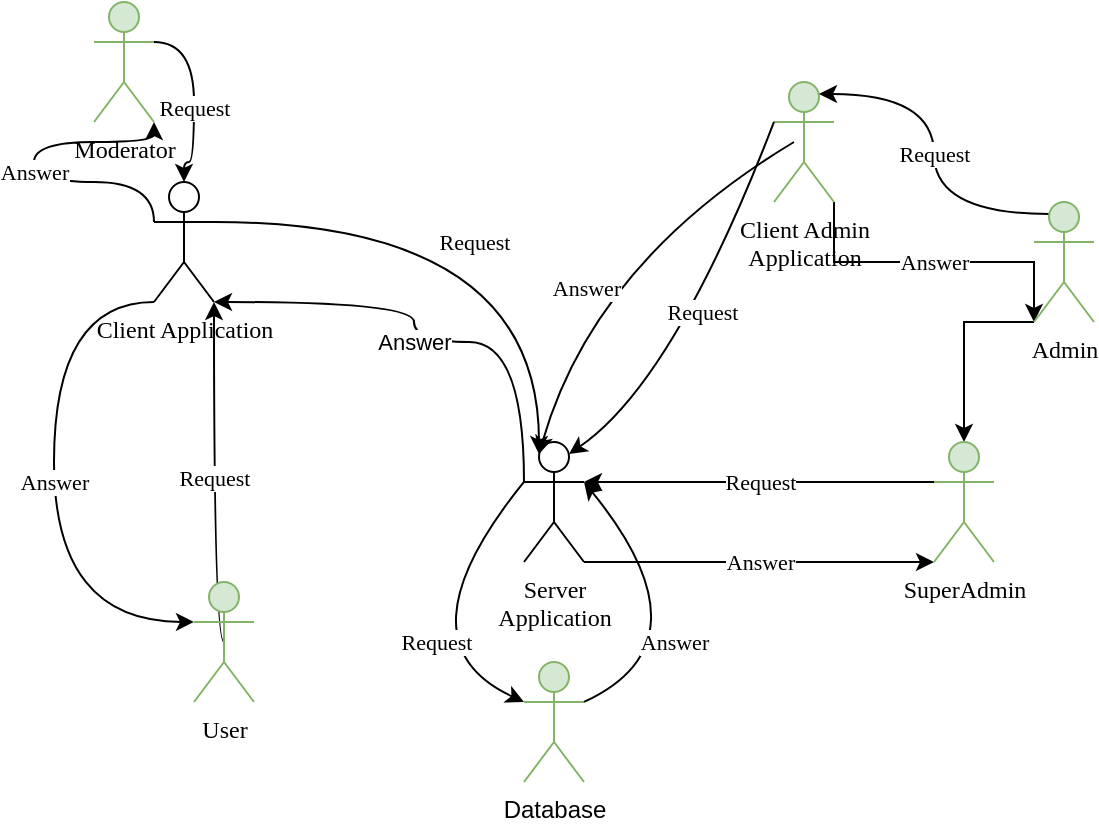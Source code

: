 <mxfile version="14.4.3" type="device"><diagram id="jf7HnNIl4NQS151hu9h0" name="Страница 1"><mxGraphModel dx="1182" dy="732" grid="1" gridSize="10" guides="1" tooltips="1" connect="1" arrows="1" fold="1" page="1" pageScale="1" pageWidth="827" pageHeight="1169" math="0" shadow="0"><root><mxCell id="0"/><mxCell id="1" parent="0"/><mxCell id="HCPBV8boz_dHt3dmRjEA-1" value="Database" style="shape=umlActor;verticalLabelPosition=bottom;verticalAlign=top;html=1;outlineConnect=0;fillColor=#d5e8d4;strokeColor=#82b366;" vertex="1" parent="1"><mxGeometry x="495" y="800" width="30" height="60" as="geometry"/></mxCell><mxCell id="HCPBV8boz_dHt3dmRjEA-2" value="&lt;font face=&quot;Times New Roman&quot;&gt;Answer&lt;/font&gt;" style="edgeStyle=orthogonalEdgeStyle;curved=1;orthogonalLoop=1;jettySize=auto;html=1;exitX=1;exitY=1;exitDx=0;exitDy=0;exitPerimeter=0;entryX=0;entryY=1;entryDx=0;entryDy=0;entryPerimeter=0;" edge="1" parent="1" source="HCPBV8boz_dHt3dmRjEA-4" target="HCPBV8boz_dHt3dmRjEA-15"><mxGeometry relative="1" as="geometry"><Array as="points"><mxPoint x="650" y="750"/><mxPoint x="650" y="750"/></Array></mxGeometry></mxCell><mxCell id="HCPBV8boz_dHt3dmRjEA-3" value="Answer" style="edgeStyle=orthogonalEdgeStyle;curved=1;orthogonalLoop=1;jettySize=auto;html=1;exitX=0;exitY=0.333;exitDx=0;exitDy=0;exitPerimeter=0;entryX=1;entryY=1;entryDx=0;entryDy=0;entryPerimeter=0;" edge="1" parent="1" source="HCPBV8boz_dHt3dmRjEA-4" target="HCPBV8boz_dHt3dmRjEA-19"><mxGeometry x="0.02" relative="1" as="geometry"><Array as="points"><mxPoint x="495" y="640"/><mxPoint x="440" y="640"/><mxPoint x="440" y="620"/></Array><mxPoint as="offset"/></mxGeometry></mxCell><mxCell id="HCPBV8boz_dHt3dmRjEA-4" value="&lt;font face=&quot;Times New Roman&quot;&gt;Server &lt;br&gt;Application&lt;/font&gt;" style="shape=umlActor;verticalLabelPosition=bottom;verticalAlign=top;html=1;outlineConnect=0;" vertex="1" parent="1"><mxGeometry x="495" y="690" width="30" height="60" as="geometry"/></mxCell><mxCell id="HCPBV8boz_dHt3dmRjEA-5" value="&lt;font face=&quot;Times New Roman&quot;&gt;Request&lt;/font&gt;" style="endArrow=classic;html=1;exitX=0;exitY=0.333;exitDx=0;exitDy=0;exitPerimeter=0;entryX=0;entryY=0.333;entryDx=0;entryDy=0;entryPerimeter=0;curved=1;" edge="1" parent="1" source="HCPBV8boz_dHt3dmRjEA-4" target="HCPBV8boz_dHt3dmRjEA-1"><mxGeometry x="0.395" y="9" width="50" height="50" relative="1" as="geometry"><mxPoint x="270" y="860" as="sourcePoint"/><mxPoint x="320" y="810" as="targetPoint"/><Array as="points"><mxPoint x="430" y="790"/></Array><mxPoint as="offset"/></mxGeometry></mxCell><mxCell id="HCPBV8boz_dHt3dmRjEA-6" value="&lt;font face=&quot;Times New Roman&quot;&gt;Answer&lt;/font&gt;" style="endArrow=classic;html=1;exitX=1;exitY=0.333;exitDx=0;exitDy=0;exitPerimeter=0;entryX=1;entryY=0.333;entryDx=0;entryDy=0;entryPerimeter=0;curved=1;" edge="1" parent="1" source="HCPBV8boz_dHt3dmRjEA-1" target="HCPBV8boz_dHt3dmRjEA-4"><mxGeometry x="-0.387" y="8" width="50" height="50" relative="1" as="geometry"><mxPoint x="650" y="870" as="sourcePoint"/><mxPoint x="700" y="820" as="targetPoint"/><Array as="points"><mxPoint x="590" y="790"/></Array><mxPoint as="offset"/></mxGeometry></mxCell><mxCell id="HCPBV8boz_dHt3dmRjEA-7" value="&lt;font face=&quot;Times New Roman&quot;&gt;Answer&lt;/font&gt;" style="edgeStyle=orthogonalEdgeStyle;orthogonalLoop=1;jettySize=auto;html=1;exitX=1;exitY=1;exitDx=0;exitDy=0;exitPerimeter=0;entryX=0;entryY=1;entryDx=0;entryDy=0;entryPerimeter=0;rounded=0;" edge="1" parent="1" source="HCPBV8boz_dHt3dmRjEA-8" target="HCPBV8boz_dHt3dmRjEA-10"><mxGeometry relative="1" as="geometry"><Array as="points"><mxPoint x="720" y="600"/><mxPoint x="720" y="600"/></Array></mxGeometry></mxCell><mxCell id="HCPBV8boz_dHt3dmRjEA-8" value="&lt;font face=&quot;Times New Roman&quot;&gt;Client Admin &lt;br&gt;Application&lt;/font&gt;" style="shape=umlActor;verticalLabelPosition=bottom;verticalAlign=top;html=1;outlineConnect=0;fillColor=#d5e8d4;strokeColor=#82b366;" vertex="1" parent="1"><mxGeometry x="620" y="510" width="30" height="60" as="geometry"/></mxCell><mxCell id="HCPBV8boz_dHt3dmRjEA-9" value="&lt;font face=&quot;Times New Roman&quot;&gt;Request&lt;/font&gt;" style="edgeStyle=orthogonalEdgeStyle;curved=1;orthogonalLoop=1;jettySize=auto;html=1;exitX=0.25;exitY=0.1;exitDx=0;exitDy=0;exitPerimeter=0;entryX=0.75;entryY=0.1;entryDx=0;entryDy=0;entryPerimeter=0;" edge="1" parent="1" source="HCPBV8boz_dHt3dmRjEA-10" target="HCPBV8boz_dHt3dmRjEA-8"><mxGeometry relative="1" as="geometry"/></mxCell><mxCell id="HCPBV8boz_dHt3dmRjEA-24" value="" style="edgeStyle=orthogonalEdgeStyle;rounded=0;orthogonalLoop=1;jettySize=auto;html=1;fontFamily=Times New Roman;entryX=0.5;entryY=0;entryDx=0;entryDy=0;entryPerimeter=0;" edge="1" parent="1" source="HCPBV8boz_dHt3dmRjEA-10" target="HCPBV8boz_dHt3dmRjEA-15"><mxGeometry relative="1" as="geometry"><Array as="points"><mxPoint x="735" y="630"/><mxPoint x="715" y="630"/></Array></mxGeometry></mxCell><mxCell id="HCPBV8boz_dHt3dmRjEA-10" value="&lt;font face=&quot;Times New Roman&quot;&gt;Admin&lt;/font&gt;" style="shape=umlActor;verticalLabelPosition=bottom;verticalAlign=top;html=1;outlineConnect=0;fillColor=#d5e8d4;strokeColor=#82b366;" vertex="1" parent="1"><mxGeometry x="750" y="570" width="30" height="60" as="geometry"/></mxCell><mxCell id="HCPBV8boz_dHt3dmRjEA-11" value="&lt;font face=&quot;Times New Roman&quot;&gt;Request&lt;/font&gt;" style="endArrow=classic;html=1;exitX=0;exitY=0.333;exitDx=0;exitDy=0;exitPerimeter=0;entryX=0.75;entryY=0.1;entryDx=0;entryDy=0;entryPerimeter=0;curved=1;" edge="1" parent="1" source="HCPBV8boz_dHt3dmRjEA-8" target="HCPBV8boz_dHt3dmRjEA-4"><mxGeometry width="50" height="50" relative="1" as="geometry"><mxPoint x="380" y="580" as="sourcePoint"/><mxPoint x="430" y="530" as="targetPoint"/><Array as="points"><mxPoint x="570" y="660"/></Array></mxGeometry></mxCell><mxCell id="HCPBV8boz_dHt3dmRjEA-12" value="" style="endArrow=classic;html=1;entryX=0.25;entryY=0.1;entryDx=0;entryDy=0;entryPerimeter=0;curved=1;" edge="1" parent="1" target="HCPBV8boz_dHt3dmRjEA-4"><mxGeometry width="50" height="50" relative="1" as="geometry"><mxPoint x="630" y="540" as="sourcePoint"/><mxPoint x="780" y="700" as="targetPoint"/><Array as="points"><mxPoint x="530" y="600"/></Array></mxGeometry></mxCell><mxCell id="HCPBV8boz_dHt3dmRjEA-13" value="Answer" style="edgeLabel;html=1;align=center;verticalAlign=middle;resizable=0;points=[];fontFamily=Times New Roman;" vertex="1" connectable="0" parent="HCPBV8boz_dHt3dmRjEA-12"><mxGeometry x="0.191" y="-1" relative="1" as="geometry"><mxPoint y="1" as="offset"/></mxGeometry></mxCell><mxCell id="HCPBV8boz_dHt3dmRjEA-14" value="&lt;font face=&quot;Times New Roman&quot;&gt;Request&lt;/font&gt;" style="edgeStyle=orthogonalEdgeStyle;curved=1;orthogonalLoop=1;jettySize=auto;html=1;exitX=0;exitY=0.333;exitDx=0;exitDy=0;exitPerimeter=0;entryX=1;entryY=0.333;entryDx=0;entryDy=0;entryPerimeter=0;" edge="1" parent="1" source="HCPBV8boz_dHt3dmRjEA-15" target="HCPBV8boz_dHt3dmRjEA-4"><mxGeometry relative="1" as="geometry"/></mxCell><mxCell id="HCPBV8boz_dHt3dmRjEA-15" value="&lt;font face=&quot;Times New Roman&quot;&gt;SuperAdmin&lt;/font&gt;" style="shape=umlActor;verticalLabelPosition=bottom;verticalAlign=top;html=1;outlineConnect=0;fillColor=#d5e8d4;strokeColor=#82b366;" vertex="1" parent="1"><mxGeometry x="700" y="690" width="30" height="60" as="geometry"/></mxCell><mxCell id="HCPBV8boz_dHt3dmRjEA-16" value="&lt;font face=&quot;Times New Roman&quot;&gt;Request&lt;/font&gt;" style="edgeStyle=orthogonalEdgeStyle;curved=1;orthogonalLoop=1;jettySize=auto;html=1;exitX=1;exitY=0.333;exitDx=0;exitDy=0;exitPerimeter=0;entryX=0.25;entryY=0.1;entryDx=0;entryDy=0;entryPerimeter=0;" edge="1" parent="1" source="HCPBV8boz_dHt3dmRjEA-19" target="HCPBV8boz_dHt3dmRjEA-4"><mxGeometry x="-0.063" y="-10" relative="1" as="geometry"><mxPoint as="offset"/></mxGeometry></mxCell><mxCell id="HCPBV8boz_dHt3dmRjEA-17" value="&lt;font face=&quot;Times New Roman&quot;&gt;Answer&lt;/font&gt;" style="edgeStyle=orthogonalEdgeStyle;curved=1;orthogonalLoop=1;jettySize=auto;html=1;exitX=0;exitY=1;exitDx=0;exitDy=0;exitPerimeter=0;entryX=0;entryY=0.333;entryDx=0;entryDy=0;entryPerimeter=0;" edge="1" parent="1" source="HCPBV8boz_dHt3dmRjEA-19" target="HCPBV8boz_dHt3dmRjEA-21"><mxGeometry relative="1" as="geometry"><Array as="points"><mxPoint x="260" y="620"/><mxPoint x="260" y="780"/></Array></mxGeometry></mxCell><mxCell id="HCPBV8boz_dHt3dmRjEA-18" value="&lt;font face=&quot;Times New Roman&quot;&gt;Answer&lt;/font&gt;" style="edgeStyle=orthogonalEdgeStyle;curved=1;orthogonalLoop=1;jettySize=auto;html=1;exitX=0;exitY=0.333;exitDx=0;exitDy=0;exitPerimeter=0;entryX=1;entryY=1;entryDx=0;entryDy=0;entryPerimeter=0;" edge="1" parent="1" source="HCPBV8boz_dHt3dmRjEA-19" target="HCPBV8boz_dHt3dmRjEA-23"><mxGeometry relative="1" as="geometry"><Array as="points"><mxPoint x="310" y="560"/><mxPoint x="250" y="560"/><mxPoint x="250" y="540"/></Array></mxGeometry></mxCell><mxCell id="HCPBV8boz_dHt3dmRjEA-19" value="&lt;font face=&quot;Times New Roman&quot;&gt;Client Application&lt;/font&gt;" style="shape=umlActor;verticalLabelPosition=bottom;verticalAlign=top;html=1;outlineConnect=0;" vertex="1" parent="1"><mxGeometry x="310" y="560" width="30" height="60" as="geometry"/></mxCell><mxCell id="HCPBV8boz_dHt3dmRjEA-20" value="&lt;font face=&quot;Times New Roman&quot;&gt;Request&lt;/font&gt;" style="edgeStyle=orthogonalEdgeStyle;curved=1;orthogonalLoop=1;jettySize=auto;html=1;exitX=0.5;exitY=0.5;exitDx=0;exitDy=0;exitPerimeter=0;entryX=1;entryY=1;entryDx=0;entryDy=0;entryPerimeter=0;" edge="1" parent="1" source="HCPBV8boz_dHt3dmRjEA-21" target="HCPBV8boz_dHt3dmRjEA-19"><mxGeometry relative="1" as="geometry"><Array as="points"><mxPoint x="340" y="790"/></Array></mxGeometry></mxCell><mxCell id="HCPBV8boz_dHt3dmRjEA-21" value="&lt;font face=&quot;Times New Roman&quot;&gt;User&lt;/font&gt;" style="shape=umlActor;verticalLabelPosition=bottom;verticalAlign=top;html=1;outlineConnect=0;fillColor=#d5e8d4;strokeColor=#82b366;" vertex="1" parent="1"><mxGeometry x="330" y="760" width="30" height="60" as="geometry"/></mxCell><mxCell id="HCPBV8boz_dHt3dmRjEA-22" value="&lt;font face=&quot;Times New Roman&quot;&gt;Request&lt;/font&gt;" style="edgeStyle=orthogonalEdgeStyle;curved=1;orthogonalLoop=1;jettySize=auto;html=1;exitX=1;exitY=0.333;exitDx=0;exitDy=0;exitPerimeter=0;entryX=0.5;entryY=0;entryDx=0;entryDy=0;entryPerimeter=0;" edge="1" parent="1" source="HCPBV8boz_dHt3dmRjEA-23" target="HCPBV8boz_dHt3dmRjEA-19"><mxGeometry x="0.128" relative="1" as="geometry"><mxPoint as="offset"/></mxGeometry></mxCell><mxCell id="HCPBV8boz_dHt3dmRjEA-23" value="&lt;font face=&quot;Times New Roman&quot;&gt;Moderator&lt;/font&gt;" style="shape=umlActor;verticalLabelPosition=bottom;verticalAlign=top;html=1;outlineConnect=0;fillColor=#d5e8d4;strokeColor=#82b366;" vertex="1" parent="1"><mxGeometry x="280" y="470" width="30" height="60" as="geometry"/></mxCell></root></mxGraphModel></diagram></mxfile>
